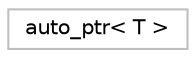 digraph "Graphical Class Hierarchy"
{
 // LATEX_PDF_SIZE
  edge [fontname="Helvetica",fontsize="10",labelfontname="Helvetica",labelfontsize="10"];
  node [fontname="Helvetica",fontsize="10",shape=record];
  rankdir="LR";
  Node0 [label="auto_ptr\< T \>",height=0.2,width=0.4,color="grey75", fillcolor="white", style="filled",tooltip="STL class."];
}
